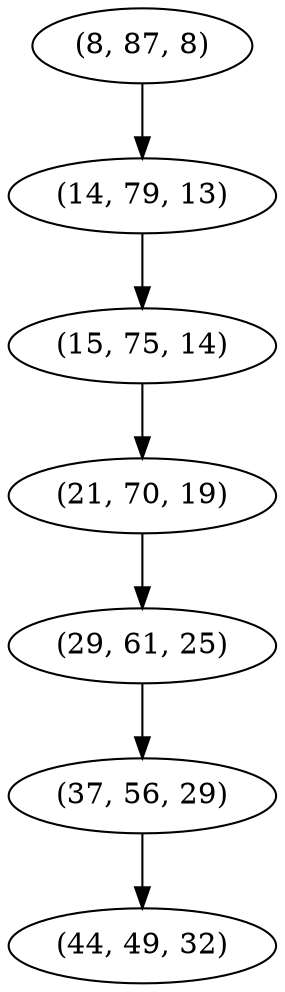 digraph tree {
    "(8, 87, 8)";
    "(14, 79, 13)";
    "(15, 75, 14)";
    "(21, 70, 19)";
    "(29, 61, 25)";
    "(37, 56, 29)";
    "(44, 49, 32)";
    "(8, 87, 8)" -> "(14, 79, 13)";
    "(14, 79, 13)" -> "(15, 75, 14)";
    "(15, 75, 14)" -> "(21, 70, 19)";
    "(21, 70, 19)" -> "(29, 61, 25)";
    "(29, 61, 25)" -> "(37, 56, 29)";
    "(37, 56, 29)" -> "(44, 49, 32)";
}
